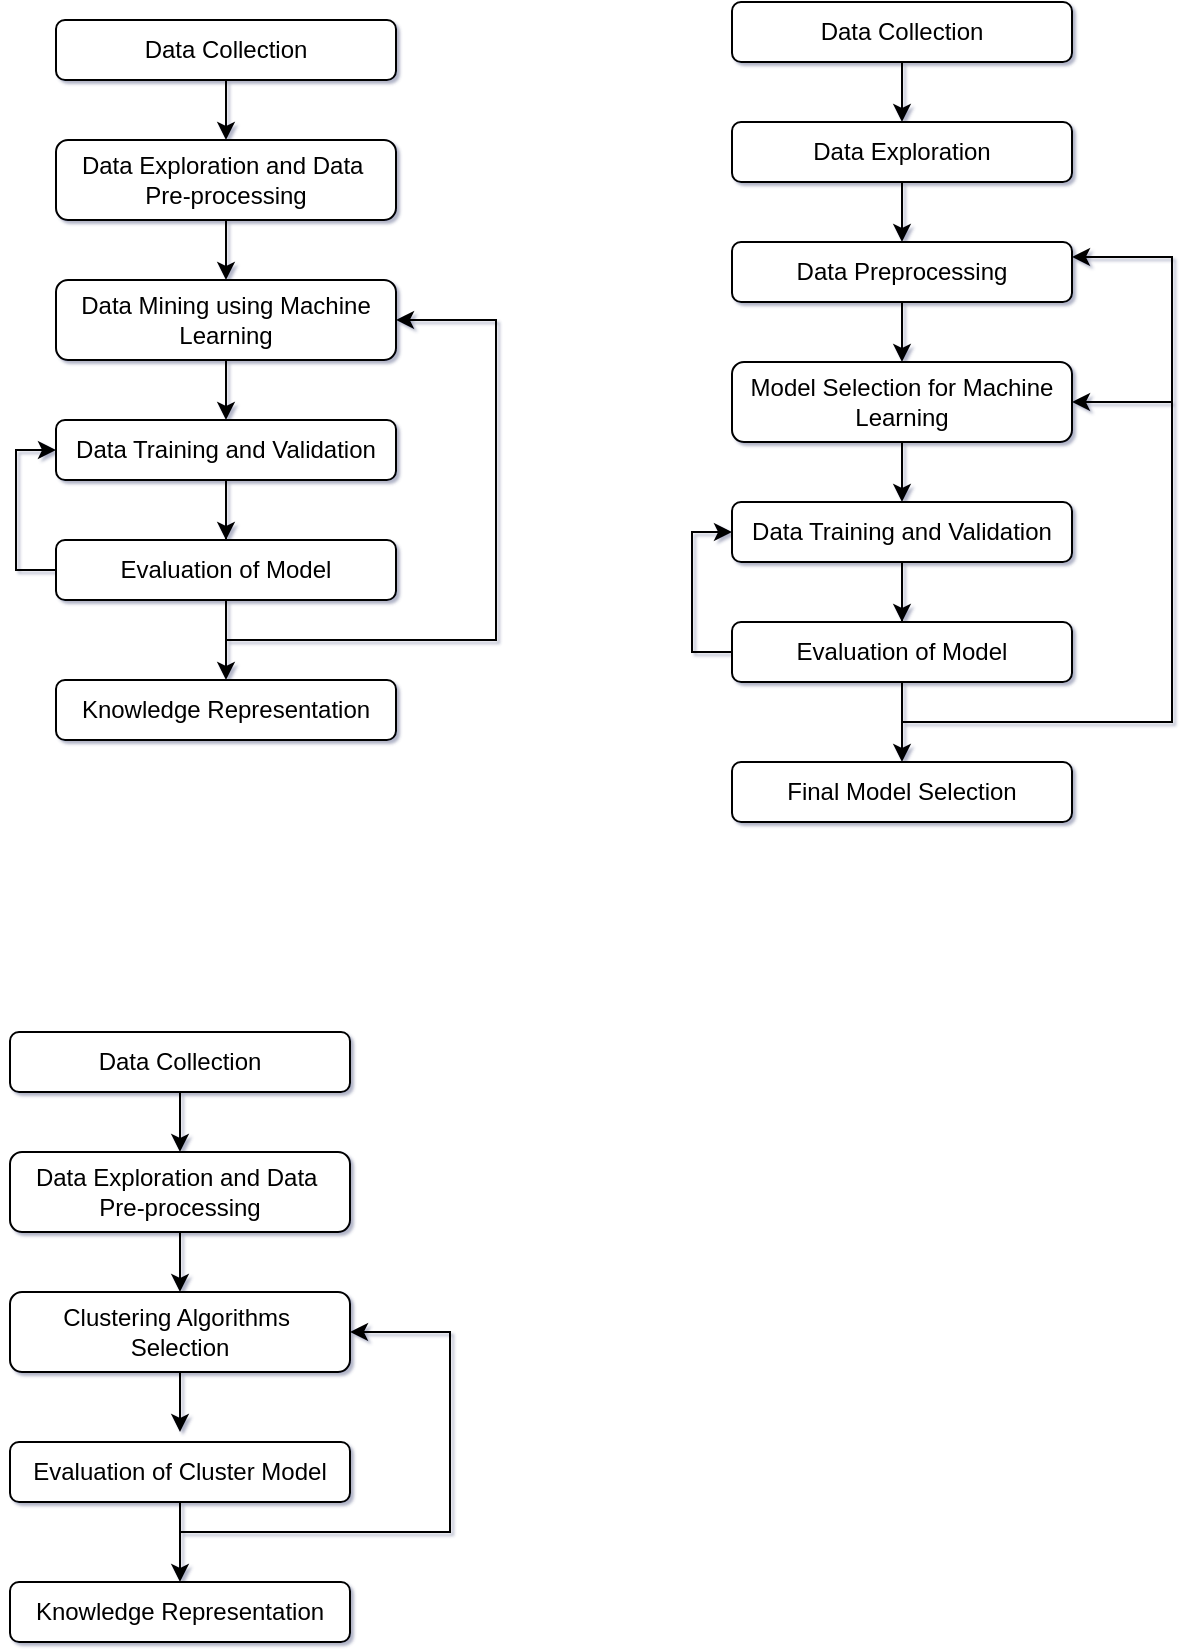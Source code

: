 <mxfile version="16.4.5" type="github">
  <diagram id="FX8i28v6ALJ41eQ0youm" name="Page-1">
    <mxGraphModel dx="782" dy="468" grid="0" gridSize="10" guides="1" tooltips="1" connect="1" arrows="1" fold="1" page="1" pageScale="1" pageWidth="850" pageHeight="1100" math="0" shadow="1">
      <root>
        <mxCell id="0" />
        <mxCell id="1" parent="0" />
        <mxCell id="2RTaUK1AVF6JFANS6o6v-21" style="edgeStyle=orthogonalEdgeStyle;rounded=0;orthogonalLoop=1;jettySize=auto;html=1;entryX=0.5;entryY=0;entryDx=0;entryDy=0;" parent="1" source="zBQTuYq3hA4U5t25oT-_-1" target="2RTaUK1AVF6JFANS6o6v-19" edge="1">
          <mxGeometry relative="1" as="geometry" />
        </mxCell>
        <mxCell id="zBQTuYq3hA4U5t25oT-_-1" value="Data Collection" style="rounded=1;whiteSpace=wrap;html=1;" parent="1" vertex="1">
          <mxGeometry x="240" y="120" width="170" height="30" as="geometry" />
        </mxCell>
        <mxCell id="zBQTuYq3hA4U5t25oT-_-6" style="edgeStyle=orthogonalEdgeStyle;rounded=0;orthogonalLoop=1;jettySize=auto;html=1;entryX=0.5;entryY=0;entryDx=0;entryDy=0;" parent="1" source="zBQTuYq3hA4U5t25oT-_-7" target="zBQTuYq3hA4U5t25oT-_-8" edge="1">
          <mxGeometry relative="1" as="geometry" />
        </mxCell>
        <mxCell id="zBQTuYq3hA4U5t25oT-_-7" value="Data Mining using Machine Learning" style="rounded=1;whiteSpace=wrap;html=1;" parent="1" vertex="1">
          <mxGeometry x="240" y="250" width="170" height="40" as="geometry" />
        </mxCell>
        <mxCell id="zBQTuYq3hA4U5t25oT-_-15" style="edgeStyle=orthogonalEdgeStyle;rounded=0;orthogonalLoop=1;jettySize=auto;html=1;entryX=0.5;entryY=0;entryDx=0;entryDy=0;" parent="1" source="zBQTuYq3hA4U5t25oT-_-8" target="zBQTuYq3hA4U5t25oT-_-13" edge="1">
          <mxGeometry relative="1" as="geometry" />
        </mxCell>
        <mxCell id="zBQTuYq3hA4U5t25oT-_-18" style="edgeStyle=orthogonalEdgeStyle;rounded=0;orthogonalLoop=1;jettySize=auto;html=1;entryX=1;entryY=0.5;entryDx=0;entryDy=0;" parent="1" source="zBQTuYq3hA4U5t25oT-_-8" target="zBQTuYq3hA4U5t25oT-_-7" edge="1">
          <mxGeometry relative="1" as="geometry">
            <Array as="points">
              <mxPoint x="325" y="430" />
              <mxPoint x="460" y="430" />
              <mxPoint x="460" y="270" />
            </Array>
          </mxGeometry>
        </mxCell>
        <mxCell id="zBQTuYq3hA4U5t25oT-_-8" value="Data Training and Validation" style="rounded=1;whiteSpace=wrap;html=1;" parent="1" vertex="1">
          <mxGeometry x="240" y="320" width="170" height="30" as="geometry" />
        </mxCell>
        <mxCell id="zBQTuYq3hA4U5t25oT-_-12" style="edgeStyle=orthogonalEdgeStyle;rounded=0;orthogonalLoop=1;jettySize=auto;html=1;entryX=0.5;entryY=0;entryDx=0;entryDy=0;" parent="1" source="zBQTuYq3hA4U5t25oT-_-13" target="zBQTuYq3hA4U5t25oT-_-14" edge="1">
          <mxGeometry relative="1" as="geometry" />
        </mxCell>
        <mxCell id="zBQTuYq3hA4U5t25oT-_-19" style="edgeStyle=orthogonalEdgeStyle;rounded=0;orthogonalLoop=1;jettySize=auto;html=1;entryX=0;entryY=0.5;entryDx=0;entryDy=0;" parent="1" source="zBQTuYq3hA4U5t25oT-_-13" target="zBQTuYq3hA4U5t25oT-_-8" edge="1">
          <mxGeometry relative="1" as="geometry">
            <Array as="points">
              <mxPoint x="220" y="395" />
              <mxPoint x="220" y="335" />
            </Array>
          </mxGeometry>
        </mxCell>
        <mxCell id="zBQTuYq3hA4U5t25oT-_-13" value="Evaluation of Model" style="rounded=1;whiteSpace=wrap;html=1;" parent="1" vertex="1">
          <mxGeometry x="240" y="380" width="170" height="30" as="geometry" />
        </mxCell>
        <mxCell id="zBQTuYq3hA4U5t25oT-_-14" value="Knowledge Representation" style="rounded=1;whiteSpace=wrap;html=1;" parent="1" vertex="1">
          <mxGeometry x="240" y="450" width="170" height="30" as="geometry" />
        </mxCell>
        <mxCell id="2RTaUK1AVF6JFANS6o6v-1" style="edgeStyle=orthogonalEdgeStyle;rounded=0;orthogonalLoop=1;jettySize=auto;html=1;entryX=0.5;entryY=0;entryDx=0;entryDy=0;" parent="1" source="2RTaUK1AVF6JFANS6o6v-2" target="2RTaUK1AVF6JFANS6o6v-4" edge="1">
          <mxGeometry relative="1" as="geometry" />
        </mxCell>
        <mxCell id="2RTaUK1AVF6JFANS6o6v-2" value="Data Collection" style="rounded=1;whiteSpace=wrap;html=1;" parent="1" vertex="1">
          <mxGeometry x="578" y="111" width="170" height="30" as="geometry" />
        </mxCell>
        <mxCell id="2RTaUK1AVF6JFANS6o6v-3" style="edgeStyle=orthogonalEdgeStyle;rounded=0;orthogonalLoop=1;jettySize=auto;html=1;entryX=0.5;entryY=0;entryDx=0;entryDy=0;" parent="1" source="2RTaUK1AVF6JFANS6o6v-4" target="2RTaUK1AVF6JFANS6o6v-6" edge="1">
          <mxGeometry relative="1" as="geometry" />
        </mxCell>
        <mxCell id="2RTaUK1AVF6JFANS6o6v-4" value="Data Exploration" style="rounded=1;whiteSpace=wrap;html=1;" parent="1" vertex="1">
          <mxGeometry x="578" y="171" width="170" height="30" as="geometry" />
        </mxCell>
        <mxCell id="2RTaUK1AVF6JFANS6o6v-5" style="edgeStyle=orthogonalEdgeStyle;rounded=0;orthogonalLoop=1;jettySize=auto;html=1;entryX=0.5;entryY=0;entryDx=0;entryDy=0;" parent="1" source="2RTaUK1AVF6JFANS6o6v-6" target="2RTaUK1AVF6JFANS6o6v-8" edge="1">
          <mxGeometry relative="1" as="geometry" />
        </mxCell>
        <mxCell id="2RTaUK1AVF6JFANS6o6v-6" value="Data Preprocessing" style="rounded=1;whiteSpace=wrap;html=1;" parent="1" vertex="1">
          <mxGeometry x="578" y="231" width="170" height="30" as="geometry" />
        </mxCell>
        <mxCell id="2RTaUK1AVF6JFANS6o6v-7" style="edgeStyle=orthogonalEdgeStyle;rounded=0;orthogonalLoop=1;jettySize=auto;html=1;entryX=0.5;entryY=0;entryDx=0;entryDy=0;" parent="1" source="2RTaUK1AVF6JFANS6o6v-8" target="2RTaUK1AVF6JFANS6o6v-12" edge="1">
          <mxGeometry relative="1" as="geometry" />
        </mxCell>
        <mxCell id="2RTaUK1AVF6JFANS6o6v-8" value="Model Selection for Machine Learning" style="rounded=1;whiteSpace=wrap;html=1;" parent="1" vertex="1">
          <mxGeometry x="578" y="291" width="170" height="40" as="geometry" />
        </mxCell>
        <mxCell id="2RTaUK1AVF6JFANS6o6v-9" style="edgeStyle=orthogonalEdgeStyle;rounded=0;orthogonalLoop=1;jettySize=auto;html=1;entryX=0.5;entryY=0;entryDx=0;entryDy=0;" parent="1" source="2RTaUK1AVF6JFANS6o6v-12" target="2RTaUK1AVF6JFANS6o6v-15" edge="1">
          <mxGeometry relative="1" as="geometry" />
        </mxCell>
        <mxCell id="2RTaUK1AVF6JFANS6o6v-10" style="edgeStyle=orthogonalEdgeStyle;rounded=0;orthogonalLoop=1;jettySize=auto;html=1;entryX=1;entryY=0.25;entryDx=0;entryDy=0;" parent="1" source="2RTaUK1AVF6JFANS6o6v-12" target="2RTaUK1AVF6JFANS6o6v-6" edge="1">
          <mxGeometry relative="1" as="geometry">
            <Array as="points">
              <mxPoint x="663" y="471" />
              <mxPoint x="798" y="471" />
              <mxPoint x="798" y="239" />
            </Array>
          </mxGeometry>
        </mxCell>
        <mxCell id="2RTaUK1AVF6JFANS6o6v-11" style="edgeStyle=orthogonalEdgeStyle;rounded=0;orthogonalLoop=1;jettySize=auto;html=1;entryX=1;entryY=0.5;entryDx=0;entryDy=0;" parent="1" source="2RTaUK1AVF6JFANS6o6v-12" target="2RTaUK1AVF6JFANS6o6v-8" edge="1">
          <mxGeometry relative="1" as="geometry">
            <Array as="points">
              <mxPoint x="663" y="471" />
              <mxPoint x="798" y="471" />
              <mxPoint x="798" y="311" />
            </Array>
          </mxGeometry>
        </mxCell>
        <mxCell id="2RTaUK1AVF6JFANS6o6v-12" value="Data Training and Validation" style="rounded=1;whiteSpace=wrap;html=1;" parent="1" vertex="1">
          <mxGeometry x="578" y="361" width="170" height="30" as="geometry" />
        </mxCell>
        <mxCell id="2RTaUK1AVF6JFANS6o6v-13" style="edgeStyle=orthogonalEdgeStyle;rounded=0;orthogonalLoop=1;jettySize=auto;html=1;entryX=0.5;entryY=0;entryDx=0;entryDy=0;" parent="1" source="2RTaUK1AVF6JFANS6o6v-15" target="2RTaUK1AVF6JFANS6o6v-16" edge="1">
          <mxGeometry relative="1" as="geometry" />
        </mxCell>
        <mxCell id="2RTaUK1AVF6JFANS6o6v-14" style="edgeStyle=orthogonalEdgeStyle;rounded=0;orthogonalLoop=1;jettySize=auto;html=1;entryX=0;entryY=0.5;entryDx=0;entryDy=0;" parent="1" source="2RTaUK1AVF6JFANS6o6v-15" target="2RTaUK1AVF6JFANS6o6v-12" edge="1">
          <mxGeometry relative="1" as="geometry">
            <Array as="points">
              <mxPoint x="558" y="436" />
              <mxPoint x="558" y="376" />
            </Array>
          </mxGeometry>
        </mxCell>
        <mxCell id="2RTaUK1AVF6JFANS6o6v-15" value="Evaluation of Model" style="rounded=1;whiteSpace=wrap;html=1;" parent="1" vertex="1">
          <mxGeometry x="578" y="421" width="170" height="30" as="geometry" />
        </mxCell>
        <mxCell id="2RTaUK1AVF6JFANS6o6v-16" value="Final Model Selection" style="rounded=1;whiteSpace=wrap;html=1;" parent="1" vertex="1">
          <mxGeometry x="578" y="491" width="170" height="30" as="geometry" />
        </mxCell>
        <mxCell id="2RTaUK1AVF6JFANS6o6v-22" style="edgeStyle=orthogonalEdgeStyle;rounded=0;orthogonalLoop=1;jettySize=auto;html=1;entryX=0.5;entryY=0;entryDx=0;entryDy=0;" parent="1" source="2RTaUK1AVF6JFANS6o6v-19" target="zBQTuYq3hA4U5t25oT-_-7" edge="1">
          <mxGeometry relative="1" as="geometry" />
        </mxCell>
        <mxCell id="2RTaUK1AVF6JFANS6o6v-19" value="Data Exploration and Data&amp;nbsp; Pre-processing" style="rounded=1;whiteSpace=wrap;html=1;" parent="1" vertex="1">
          <mxGeometry x="240" y="180" width="170" height="40" as="geometry" />
        </mxCell>
        <mxCell id="TGmOf06ns2ITTBQT7mO3-1" style="edgeStyle=orthogonalEdgeStyle;rounded=0;orthogonalLoop=1;jettySize=auto;html=1;entryX=0.5;entryY=0;entryDx=0;entryDy=0;" edge="1" parent="1" source="TGmOf06ns2ITTBQT7mO3-2" target="TGmOf06ns2ITTBQT7mO3-13">
          <mxGeometry relative="1" as="geometry" />
        </mxCell>
        <mxCell id="TGmOf06ns2ITTBQT7mO3-2" value="Data Collection" style="rounded=1;whiteSpace=wrap;html=1;" vertex="1" parent="1">
          <mxGeometry x="217" y="626" width="170" height="30" as="geometry" />
        </mxCell>
        <mxCell id="TGmOf06ns2ITTBQT7mO3-3" style="edgeStyle=orthogonalEdgeStyle;rounded=0;orthogonalLoop=1;jettySize=auto;html=1;entryX=0.5;entryY=0;entryDx=0;entryDy=0;" edge="1" parent="1" source="TGmOf06ns2ITTBQT7mO3-4">
          <mxGeometry relative="1" as="geometry">
            <mxPoint x="302" y="826" as="targetPoint" />
          </mxGeometry>
        </mxCell>
        <mxCell id="TGmOf06ns2ITTBQT7mO3-4" value="Clustering Algorithms&amp;nbsp; Selection" style="rounded=1;whiteSpace=wrap;html=1;" vertex="1" parent="1">
          <mxGeometry x="217" y="756" width="170" height="40" as="geometry" />
        </mxCell>
        <mxCell id="TGmOf06ns2ITTBQT7mO3-5" style="edgeStyle=orthogonalEdgeStyle;rounded=0;orthogonalLoop=1;jettySize=auto;html=1;entryX=0.5;entryY=0;entryDx=0;entryDy=0;" edge="1" parent="1" target="TGmOf06ns2ITTBQT7mO3-10">
          <mxGeometry relative="1" as="geometry">
            <mxPoint x="302" y="856" as="sourcePoint" />
          </mxGeometry>
        </mxCell>
        <mxCell id="TGmOf06ns2ITTBQT7mO3-6" style="edgeStyle=orthogonalEdgeStyle;rounded=0;orthogonalLoop=1;jettySize=auto;html=1;entryX=1;entryY=0.5;entryDx=0;entryDy=0;" edge="1" parent="1" target="TGmOf06ns2ITTBQT7mO3-4">
          <mxGeometry relative="1" as="geometry">
            <Array as="points">
              <mxPoint x="302" y="876" />
              <mxPoint x="437" y="876" />
              <mxPoint x="437" y="776" />
            </Array>
            <mxPoint x="302" y="856" as="sourcePoint" />
          </mxGeometry>
        </mxCell>
        <mxCell id="TGmOf06ns2ITTBQT7mO3-8" style="edgeStyle=orthogonalEdgeStyle;rounded=0;orthogonalLoop=1;jettySize=auto;html=1;entryX=0.5;entryY=0;entryDx=0;entryDy=0;" edge="1" parent="1" source="TGmOf06ns2ITTBQT7mO3-10" target="TGmOf06ns2ITTBQT7mO3-11">
          <mxGeometry relative="1" as="geometry" />
        </mxCell>
        <mxCell id="TGmOf06ns2ITTBQT7mO3-10" value="Evaluation of Cluster Model" style="rounded=1;whiteSpace=wrap;html=1;" vertex="1" parent="1">
          <mxGeometry x="217" y="831" width="170" height="30" as="geometry" />
        </mxCell>
        <mxCell id="TGmOf06ns2ITTBQT7mO3-11" value="Knowledge Representation" style="rounded=1;whiteSpace=wrap;html=1;" vertex="1" parent="1">
          <mxGeometry x="217" y="901" width="170" height="30" as="geometry" />
        </mxCell>
        <mxCell id="TGmOf06ns2ITTBQT7mO3-12" style="edgeStyle=orthogonalEdgeStyle;rounded=0;orthogonalLoop=1;jettySize=auto;html=1;entryX=0.5;entryY=0;entryDx=0;entryDy=0;" edge="1" parent="1" source="TGmOf06ns2ITTBQT7mO3-13" target="TGmOf06ns2ITTBQT7mO3-4">
          <mxGeometry relative="1" as="geometry" />
        </mxCell>
        <mxCell id="TGmOf06ns2ITTBQT7mO3-13" value="Data Exploration and Data&amp;nbsp; Pre-processing" style="rounded=1;whiteSpace=wrap;html=1;" vertex="1" parent="1">
          <mxGeometry x="217" y="686" width="170" height="40" as="geometry" />
        </mxCell>
      </root>
    </mxGraphModel>
  </diagram>
</mxfile>
